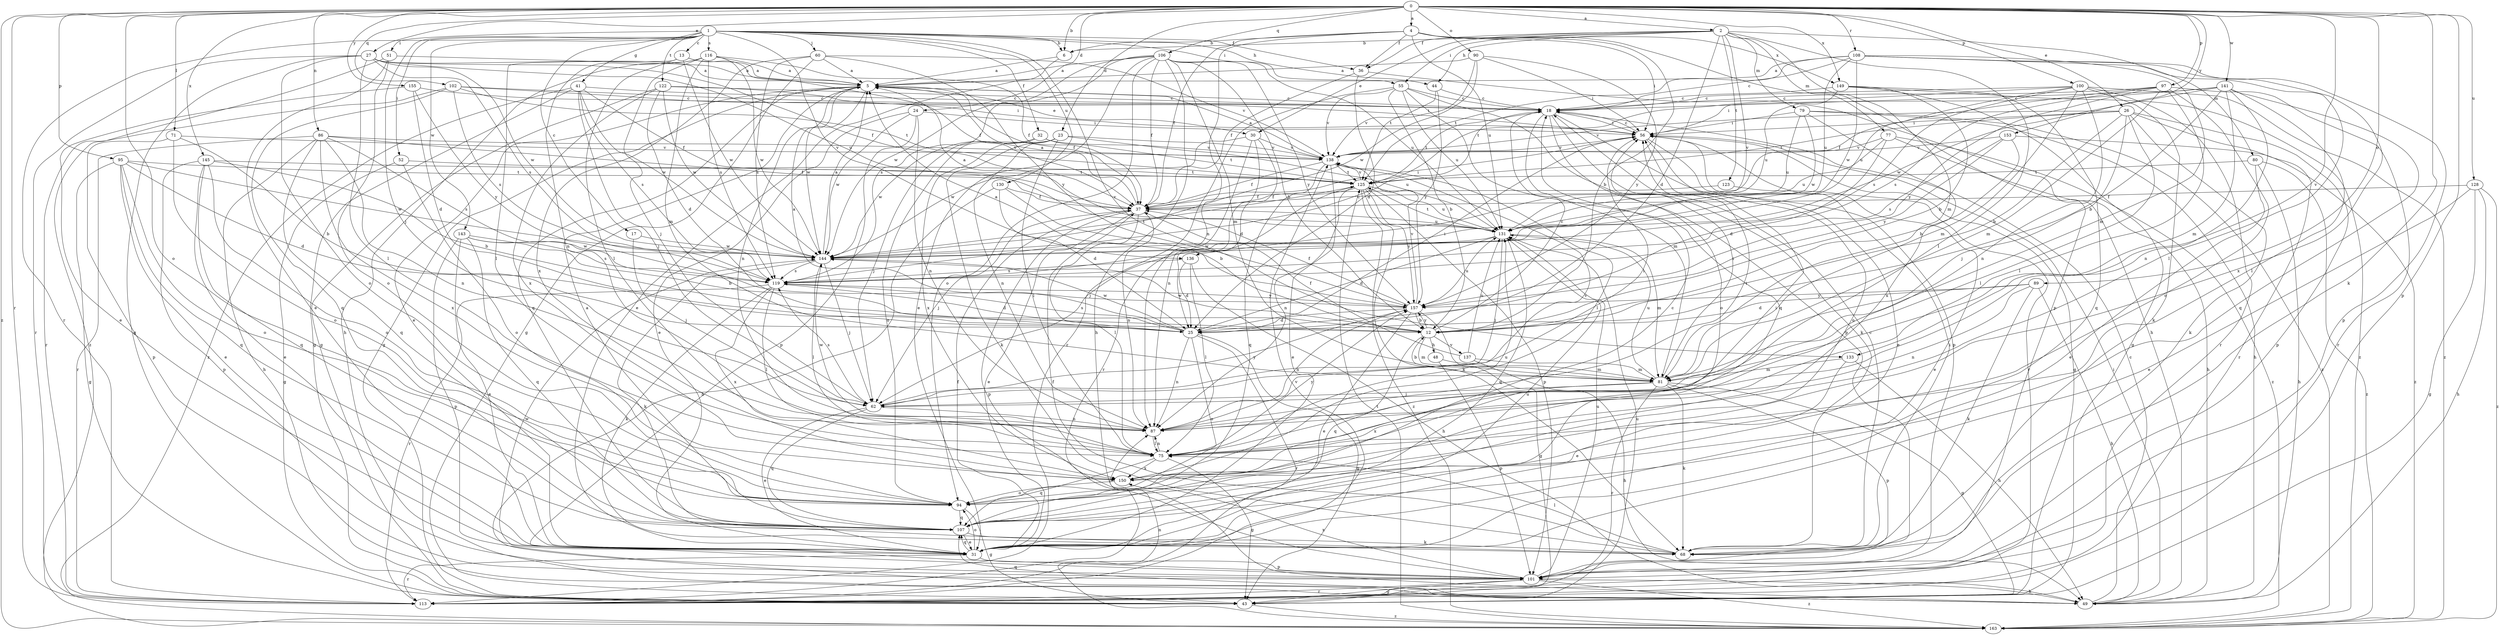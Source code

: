 strict digraph  {
0;
1;
2;
4;
5;
6;
12;
13;
17;
18;
23;
24;
25;
26;
27;
30;
31;
32;
36;
37;
41;
43;
44;
48;
49;
51;
52;
55;
56;
60;
62;
68;
71;
75;
77;
79;
80;
81;
86;
87;
89;
90;
94;
95;
97;
100;
101;
102;
106;
107;
108;
113;
116;
119;
122;
123;
125;
128;
130;
131;
133;
136;
137;
138;
141;
143;
144;
145;
149;
150;
153;
155;
157;
163;
0 -> 2  [label=a];
0 -> 4  [label=a];
0 -> 6  [label=b];
0 -> 23  [label=d];
0 -> 24  [label=d];
0 -> 26  [label=e];
0 -> 27  [label=e];
0 -> 68  [label=k];
0 -> 71  [label=l];
0 -> 86  [label=n];
0 -> 89  [label=o];
0 -> 90  [label=o];
0 -> 94  [label=o];
0 -> 95  [label=p];
0 -> 97  [label=p];
0 -> 100  [label=p];
0 -> 101  [label=p];
0 -> 102  [label=q];
0 -> 106  [label=q];
0 -> 108  [label=r];
0 -> 113  [label=r];
0 -> 128  [label=u];
0 -> 133  [label=v];
0 -> 141  [label=w];
0 -> 145  [label=x];
0 -> 149  [label=x];
0 -> 153  [label=y];
0 -> 155  [label=y];
0 -> 163  [label=z];
1 -> 6  [label=b];
1 -> 13  [label=c];
1 -> 17  [label=c];
1 -> 32  [label=f];
1 -> 36  [label=f];
1 -> 41  [label=g];
1 -> 44  [label=h];
1 -> 51  [label=i];
1 -> 52  [label=i];
1 -> 55  [label=i];
1 -> 60  [label=j];
1 -> 62  [label=j];
1 -> 113  [label=r];
1 -> 116  [label=s];
1 -> 122  [label=t];
1 -> 130  [label=u];
1 -> 133  [label=v];
1 -> 136  [label=v];
1 -> 143  [label=w];
2 -> 6  [label=b];
2 -> 25  [label=d];
2 -> 30  [label=e];
2 -> 36  [label=f];
2 -> 44  [label=h];
2 -> 55  [label=i];
2 -> 75  [label=l];
2 -> 77  [label=m];
2 -> 79  [label=m];
2 -> 80  [label=m];
2 -> 81  [label=m];
2 -> 123  [label=t];
2 -> 136  [label=v];
4 -> 6  [label=b];
4 -> 12  [label=b];
4 -> 36  [label=f];
4 -> 37  [label=f];
4 -> 56  [label=i];
4 -> 87  [label=n];
4 -> 101  [label=p];
4 -> 131  [label=u];
4 -> 149  [label=x];
5 -> 18  [label=c];
5 -> 30  [label=e];
5 -> 31  [label=e];
5 -> 37  [label=f];
5 -> 43  [label=g];
5 -> 87  [label=n];
5 -> 107  [label=q];
5 -> 144  [label=w];
6 -> 5  [label=a];
6 -> 31  [label=e];
12 -> 18  [label=c];
12 -> 48  [label=h];
12 -> 81  [label=m];
12 -> 107  [label=q];
12 -> 137  [label=v];
12 -> 144  [label=w];
12 -> 157  [label=y];
13 -> 5  [label=a];
13 -> 37  [label=f];
13 -> 75  [label=l];
13 -> 87  [label=n];
13 -> 144  [label=w];
17 -> 62  [label=j];
17 -> 144  [label=w];
18 -> 56  [label=i];
18 -> 68  [label=k];
18 -> 81  [label=m];
18 -> 94  [label=o];
18 -> 101  [label=p];
18 -> 125  [label=t];
23 -> 68  [label=k];
23 -> 75  [label=l];
23 -> 87  [label=n];
23 -> 94  [label=o];
23 -> 131  [label=u];
23 -> 138  [label=v];
23 -> 150  [label=x];
24 -> 31  [label=e];
24 -> 56  [label=i];
24 -> 87  [label=n];
24 -> 101  [label=p];
24 -> 144  [label=w];
25 -> 5  [label=a];
25 -> 43  [label=g];
25 -> 56  [label=i];
25 -> 87  [label=n];
25 -> 94  [label=o];
25 -> 113  [label=r];
25 -> 119  [label=s];
25 -> 144  [label=w];
26 -> 12  [label=b];
26 -> 56  [label=i];
26 -> 62  [label=j];
26 -> 68  [label=k];
26 -> 75  [label=l];
26 -> 101  [label=p];
26 -> 113  [label=r];
26 -> 125  [label=t];
26 -> 138  [label=v];
27 -> 5  [label=a];
27 -> 37  [label=f];
27 -> 43  [label=g];
27 -> 75  [label=l];
27 -> 94  [label=o];
27 -> 113  [label=r];
27 -> 119  [label=s];
27 -> 131  [label=u];
27 -> 144  [label=w];
30 -> 25  [label=d];
30 -> 87  [label=n];
30 -> 113  [label=r];
30 -> 138  [label=v];
30 -> 144  [label=w];
31 -> 37  [label=f];
31 -> 94  [label=o];
31 -> 101  [label=p];
31 -> 107  [label=q];
31 -> 113  [label=r];
31 -> 131  [label=u];
32 -> 62  [label=j];
32 -> 125  [label=t];
32 -> 138  [label=v];
32 -> 144  [label=w];
36 -> 25  [label=d];
36 -> 37  [label=f];
36 -> 49  [label=h];
37 -> 5  [label=a];
37 -> 31  [label=e];
37 -> 56  [label=i];
37 -> 62  [label=j];
37 -> 75  [label=l];
37 -> 87  [label=n];
37 -> 101  [label=p];
37 -> 131  [label=u];
41 -> 18  [label=c];
41 -> 37  [label=f];
41 -> 43  [label=g];
41 -> 62  [label=j];
41 -> 119  [label=s];
41 -> 144  [label=w];
41 -> 163  [label=z];
43 -> 131  [label=u];
43 -> 163  [label=z];
44 -> 18  [label=c];
44 -> 138  [label=v];
44 -> 157  [label=y];
48 -> 81  [label=m];
48 -> 101  [label=p];
49 -> 18  [label=c];
49 -> 56  [label=i];
49 -> 107  [label=q];
51 -> 5  [label=a];
51 -> 31  [label=e];
51 -> 94  [label=o];
51 -> 163  [label=z];
52 -> 43  [label=g];
52 -> 94  [label=o];
52 -> 125  [label=t];
55 -> 12  [label=b];
55 -> 18  [label=c];
55 -> 101  [label=p];
55 -> 107  [label=q];
55 -> 113  [label=r];
55 -> 131  [label=u];
55 -> 138  [label=v];
56 -> 18  [label=c];
56 -> 31  [label=e];
56 -> 43  [label=g];
56 -> 94  [label=o];
56 -> 113  [label=r];
56 -> 138  [label=v];
60 -> 5  [label=a];
60 -> 43  [label=g];
60 -> 119  [label=s];
60 -> 138  [label=v];
60 -> 150  [label=x];
60 -> 157  [label=y];
62 -> 31  [label=e];
62 -> 56  [label=i];
62 -> 87  [label=n];
62 -> 107  [label=q];
62 -> 119  [label=s];
62 -> 157  [label=y];
68 -> 18  [label=c];
68 -> 37  [label=f];
68 -> 56  [label=i];
68 -> 75  [label=l];
71 -> 12  [label=b];
71 -> 94  [label=o];
71 -> 101  [label=p];
71 -> 138  [label=v];
75 -> 43  [label=g];
75 -> 87  [label=n];
75 -> 107  [label=q];
75 -> 150  [label=x];
75 -> 157  [label=y];
77 -> 25  [label=d];
77 -> 49  [label=h];
77 -> 131  [label=u];
77 -> 138  [label=v];
77 -> 163  [label=z];
79 -> 49  [label=h];
79 -> 56  [label=i];
79 -> 131  [label=u];
79 -> 144  [label=w];
79 -> 150  [label=x];
79 -> 163  [label=z];
80 -> 31  [label=e];
80 -> 49  [label=h];
80 -> 125  [label=t];
80 -> 163  [label=z];
81 -> 12  [label=b];
81 -> 43  [label=g];
81 -> 56  [label=i];
81 -> 62  [label=j];
81 -> 68  [label=k];
81 -> 101  [label=p];
81 -> 113  [label=r];
81 -> 131  [label=u];
81 -> 150  [label=x];
86 -> 37  [label=f];
86 -> 49  [label=h];
86 -> 87  [label=n];
86 -> 107  [label=q];
86 -> 113  [label=r];
86 -> 119  [label=s];
86 -> 138  [label=v];
86 -> 150  [label=x];
87 -> 56  [label=i];
87 -> 75  [label=l];
87 -> 138  [label=v];
87 -> 144  [label=w];
89 -> 25  [label=d];
89 -> 49  [label=h];
89 -> 68  [label=k];
89 -> 87  [label=n];
89 -> 157  [label=y];
90 -> 5  [label=a];
90 -> 56  [label=i];
90 -> 125  [label=t];
90 -> 144  [label=w];
90 -> 157  [label=y];
94 -> 18  [label=c];
94 -> 43  [label=g];
94 -> 107  [label=q];
95 -> 25  [label=d];
95 -> 31  [label=e];
95 -> 43  [label=g];
95 -> 94  [label=o];
95 -> 107  [label=q];
95 -> 125  [label=t];
95 -> 144  [label=w];
97 -> 18  [label=c];
97 -> 37  [label=f];
97 -> 75  [label=l];
97 -> 81  [label=m];
97 -> 94  [label=o];
97 -> 113  [label=r];
97 -> 119  [label=s];
97 -> 157  [label=y];
100 -> 18  [label=c];
100 -> 68  [label=k];
100 -> 81  [label=m];
100 -> 87  [label=n];
100 -> 113  [label=r];
100 -> 119  [label=s];
100 -> 125  [label=t];
100 -> 131  [label=u];
100 -> 163  [label=z];
101 -> 43  [label=g];
101 -> 49  [label=h];
101 -> 113  [label=r];
101 -> 131  [label=u];
101 -> 144  [label=w];
101 -> 150  [label=x];
101 -> 163  [label=z];
102 -> 18  [label=c];
102 -> 56  [label=i];
102 -> 107  [label=q];
102 -> 113  [label=r];
102 -> 119  [label=s];
102 -> 125  [label=t];
106 -> 5  [label=a];
106 -> 12  [label=b];
106 -> 31  [label=e];
106 -> 37  [label=f];
106 -> 49  [label=h];
106 -> 81  [label=m];
106 -> 94  [label=o];
106 -> 119  [label=s];
106 -> 131  [label=u];
106 -> 144  [label=w];
106 -> 157  [label=y];
107 -> 5  [label=a];
107 -> 31  [label=e];
107 -> 68  [label=k];
108 -> 5  [label=a];
108 -> 18  [label=c];
108 -> 75  [label=l];
108 -> 81  [label=m];
108 -> 101  [label=p];
108 -> 125  [label=t];
108 -> 131  [label=u];
108 -> 144  [label=w];
108 -> 150  [label=x];
113 -> 138  [label=v];
116 -> 5  [label=a];
116 -> 37  [label=f];
116 -> 49  [label=h];
116 -> 62  [label=j];
116 -> 75  [label=l];
116 -> 81  [label=m];
116 -> 119  [label=s];
116 -> 144  [label=w];
119 -> 18  [label=c];
119 -> 25  [label=d];
119 -> 68  [label=k];
119 -> 75  [label=l];
119 -> 113  [label=r];
119 -> 150  [label=x];
119 -> 157  [label=y];
122 -> 18  [label=c];
122 -> 25  [label=d];
122 -> 43  [label=g];
122 -> 56  [label=i];
122 -> 144  [label=w];
122 -> 150  [label=x];
123 -> 31  [label=e];
123 -> 37  [label=f];
125 -> 37  [label=f];
125 -> 62  [label=j];
125 -> 68  [label=k];
125 -> 87  [label=n];
125 -> 101  [label=p];
125 -> 131  [label=u];
125 -> 138  [label=v];
125 -> 157  [label=y];
125 -> 163  [label=z];
128 -> 31  [label=e];
128 -> 37  [label=f];
128 -> 43  [label=g];
128 -> 49  [label=h];
128 -> 163  [label=z];
130 -> 12  [label=b];
130 -> 25  [label=d];
130 -> 37  [label=f];
130 -> 49  [label=h];
131 -> 5  [label=a];
131 -> 25  [label=d];
131 -> 62  [label=j];
131 -> 81  [label=m];
131 -> 107  [label=q];
131 -> 125  [label=t];
131 -> 144  [label=w];
133 -> 31  [label=e];
133 -> 49  [label=h];
133 -> 81  [label=m];
136 -> 25  [label=d];
136 -> 49  [label=h];
136 -> 75  [label=l];
136 -> 119  [label=s];
137 -> 37  [label=f];
137 -> 49  [label=h];
137 -> 81  [label=m];
137 -> 131  [label=u];
138 -> 5  [label=a];
138 -> 31  [label=e];
138 -> 37  [label=f];
138 -> 75  [label=l];
138 -> 107  [label=q];
138 -> 125  [label=t];
141 -> 12  [label=b];
141 -> 18  [label=c];
141 -> 56  [label=i];
141 -> 75  [label=l];
141 -> 81  [label=m];
141 -> 87  [label=n];
141 -> 107  [label=q];
141 -> 144  [label=w];
143 -> 12  [label=b];
143 -> 31  [label=e];
143 -> 101  [label=p];
143 -> 107  [label=q];
143 -> 119  [label=s];
143 -> 144  [label=w];
144 -> 5  [label=a];
144 -> 62  [label=j];
144 -> 68  [label=k];
144 -> 75  [label=l];
144 -> 119  [label=s];
144 -> 125  [label=t];
145 -> 12  [label=b];
145 -> 31  [label=e];
145 -> 94  [label=o];
145 -> 101  [label=p];
145 -> 107  [label=q];
145 -> 125  [label=t];
149 -> 12  [label=b];
149 -> 18  [label=c];
149 -> 43  [label=g];
149 -> 107  [label=q];
149 -> 131  [label=u];
149 -> 163  [label=z];
150 -> 56  [label=i];
150 -> 94  [label=o];
150 -> 131  [label=u];
153 -> 12  [label=b];
153 -> 119  [label=s];
153 -> 138  [label=v];
153 -> 157  [label=y];
153 -> 163  [label=z];
155 -> 18  [label=c];
155 -> 25  [label=d];
155 -> 31  [label=e];
155 -> 157  [label=y];
157 -> 5  [label=a];
157 -> 12  [label=b];
157 -> 25  [label=d];
157 -> 31  [label=e];
157 -> 37  [label=f];
157 -> 43  [label=g];
157 -> 87  [label=n];
157 -> 131  [label=u];
157 -> 138  [label=v];
163 -> 87  [label=n];
163 -> 125  [label=t];
}
